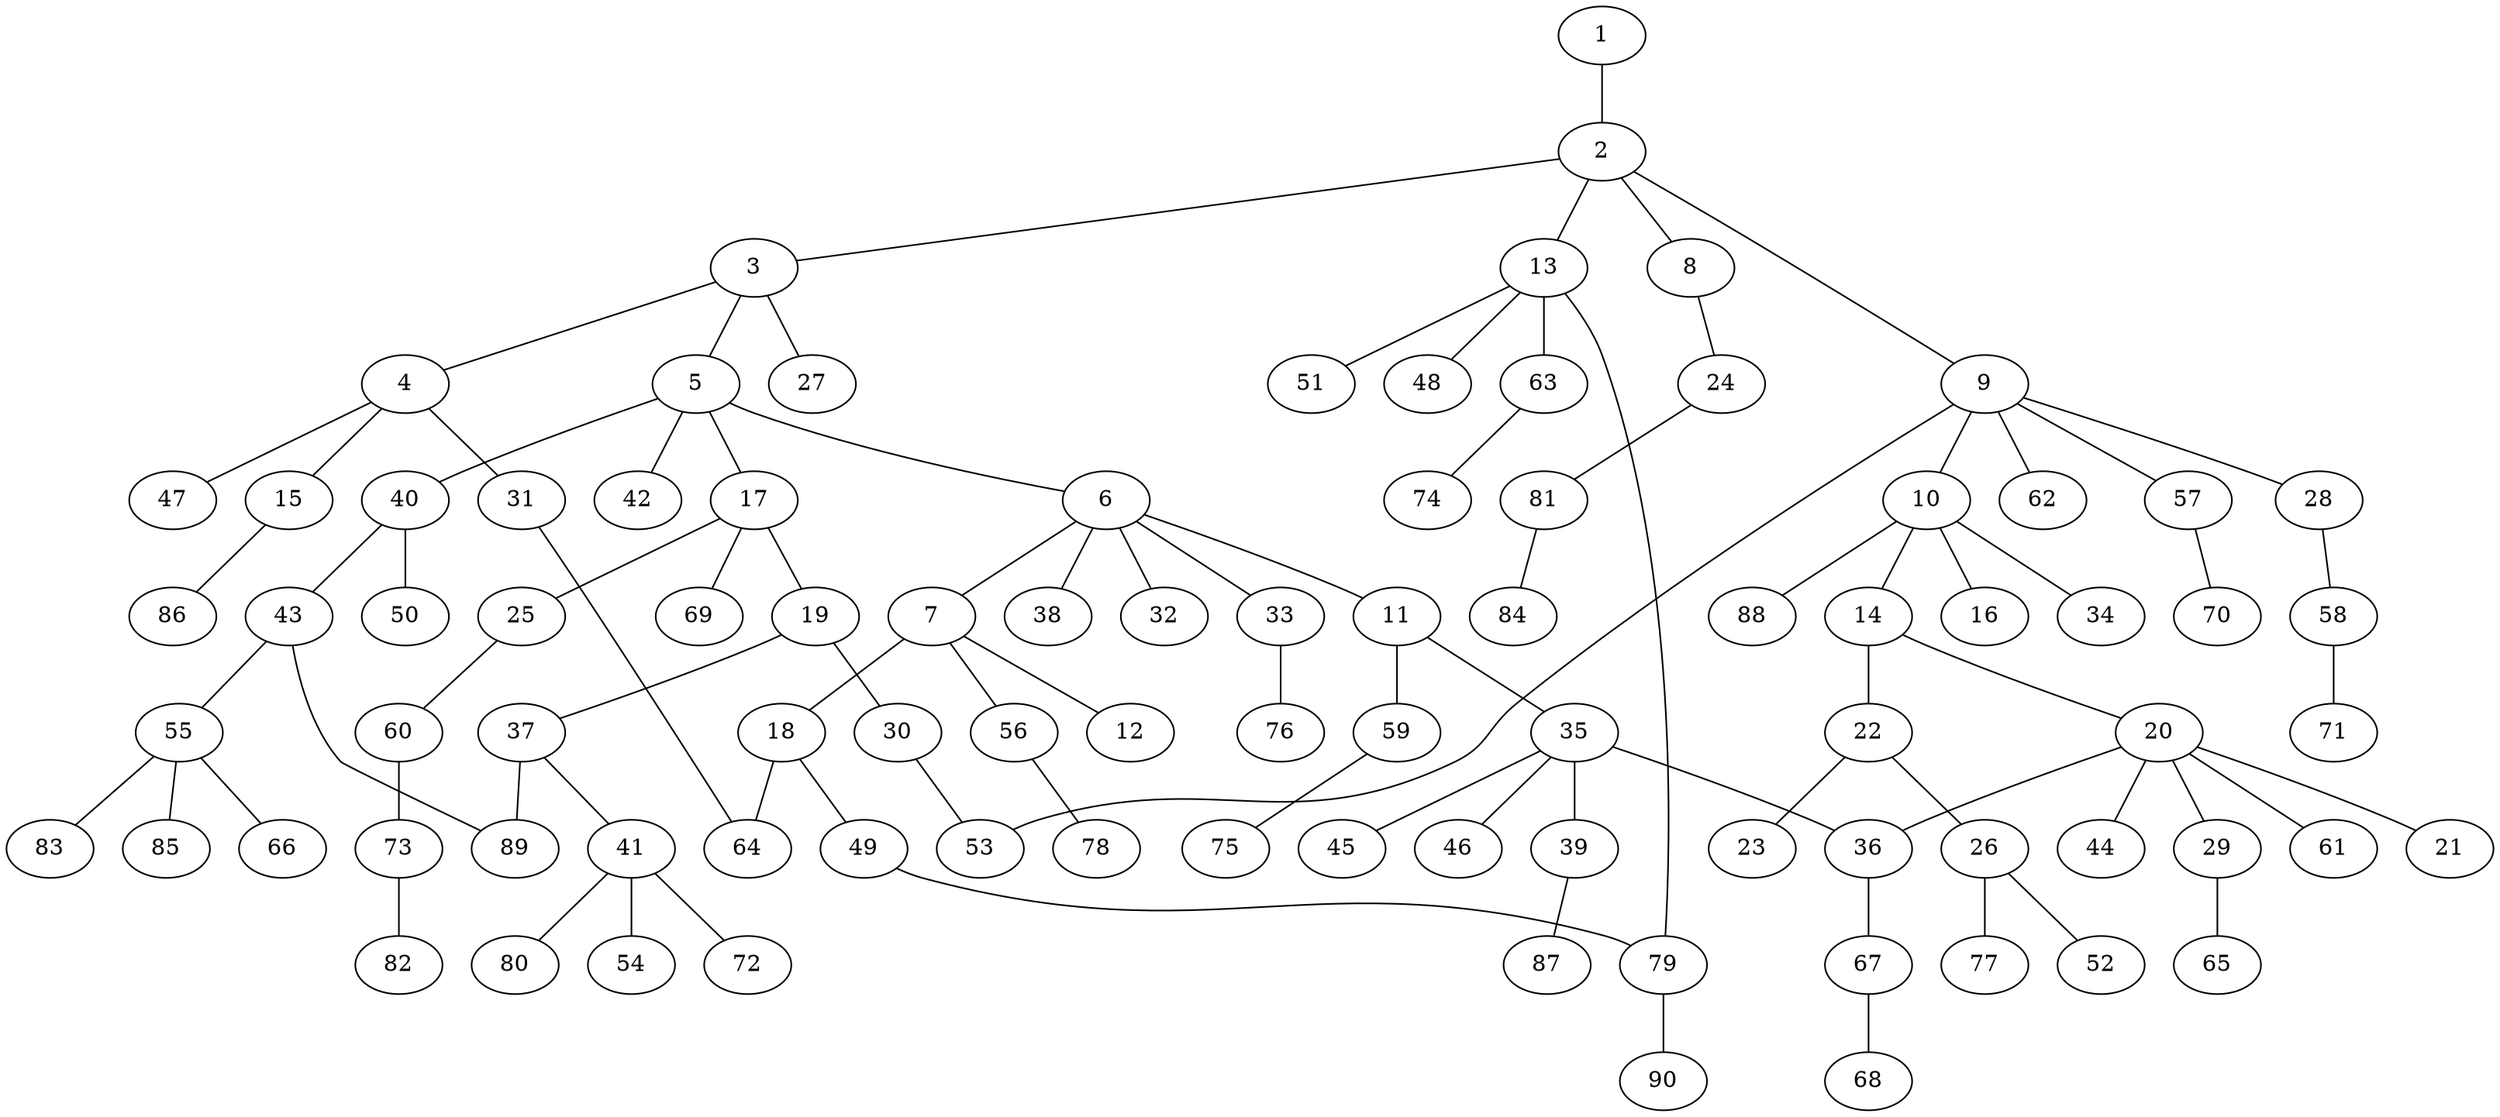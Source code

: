 graph graphname {1--2
2--3
2--8
2--9
2--13
3--4
3--5
3--27
4--15
4--31
4--47
5--6
5--17
5--40
5--42
6--7
6--11
6--32
6--33
6--38
7--12
7--18
7--56
8--24
9--10
9--28
9--53
9--57
9--62
10--14
10--16
10--34
10--88
11--35
11--59
13--48
13--51
13--63
13--79
14--20
14--22
15--86
17--19
17--25
17--69
18--49
18--64
19--30
19--37
20--21
20--29
20--36
20--44
20--61
22--23
22--26
24--81
25--60
26--52
26--77
28--58
29--65
30--53
31--64
33--76
35--36
35--39
35--45
35--46
36--67
37--41
37--89
39--87
40--43
40--50
41--54
41--72
41--80
43--55
43--89
49--79
55--66
55--83
55--85
56--78
57--70
58--71
59--75
60--73
63--74
67--68
73--82
79--90
81--84
}